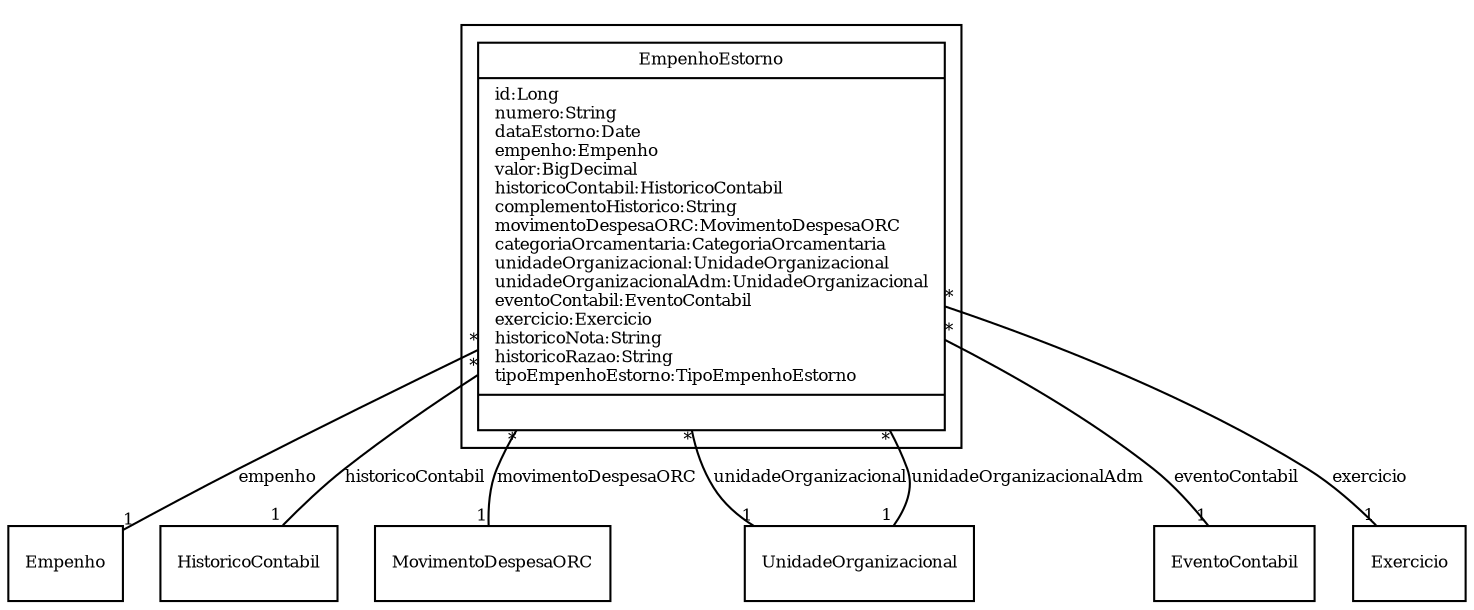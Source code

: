 digraph G{
fontname = "Times-Roman"
fontsize = 8

node [
        fontname = "Times-Roman"
        fontsize = 8
        shape = "record"
]

edge [
        fontname = "Times-Roman"
        fontsize = 8
]

subgraph clusterCANCELAMENTO_DE_RESTO_A_PAGAR
{
EmpenhoEstorno [label = "{EmpenhoEstorno|id:Long\lnumero:String\ldataEstorno:Date\lempenho:Empenho\lvalor:BigDecimal\lhistoricoContabil:HistoricoContabil\lcomplementoHistorico:String\lmovimentoDespesaORC:MovimentoDespesaORC\lcategoriaOrcamentaria:CategoriaOrcamentaria\lunidadeOrganizacional:UnidadeOrganizacional\lunidadeOrganizacionalAdm:UnidadeOrganizacional\leventoContabil:EventoContabil\lexercicio:Exercicio\lhistoricoNota:String\lhistoricoRazao:String\ltipoEmpenhoEstorno:TipoEmpenhoEstorno\l|\l}"]
}
edge [arrowhead = "none" headlabel = "1" taillabel = "*"] EmpenhoEstorno -> Empenho [label = "empenho"]
edge [arrowhead = "none" headlabel = "1" taillabel = "*"] EmpenhoEstorno -> HistoricoContabil [label = "historicoContabil"]
edge [arrowhead = "none" headlabel = "1" taillabel = "*"] EmpenhoEstorno -> MovimentoDespesaORC [label = "movimentoDespesaORC"]
edge [arrowhead = "none" headlabel = "1" taillabel = "*"] EmpenhoEstorno -> UnidadeOrganizacional [label = "unidadeOrganizacional"]
edge [arrowhead = "none" headlabel = "1" taillabel = "*"] EmpenhoEstorno -> UnidadeOrganizacional [label = "unidadeOrganizacionalAdm"]
edge [arrowhead = "none" headlabel = "1" taillabel = "*"] EmpenhoEstorno -> EventoContabil [label = "eventoContabil"]
edge [arrowhead = "none" headlabel = "1" taillabel = "*"] EmpenhoEstorno -> Exercicio [label = "exercicio"]
}
